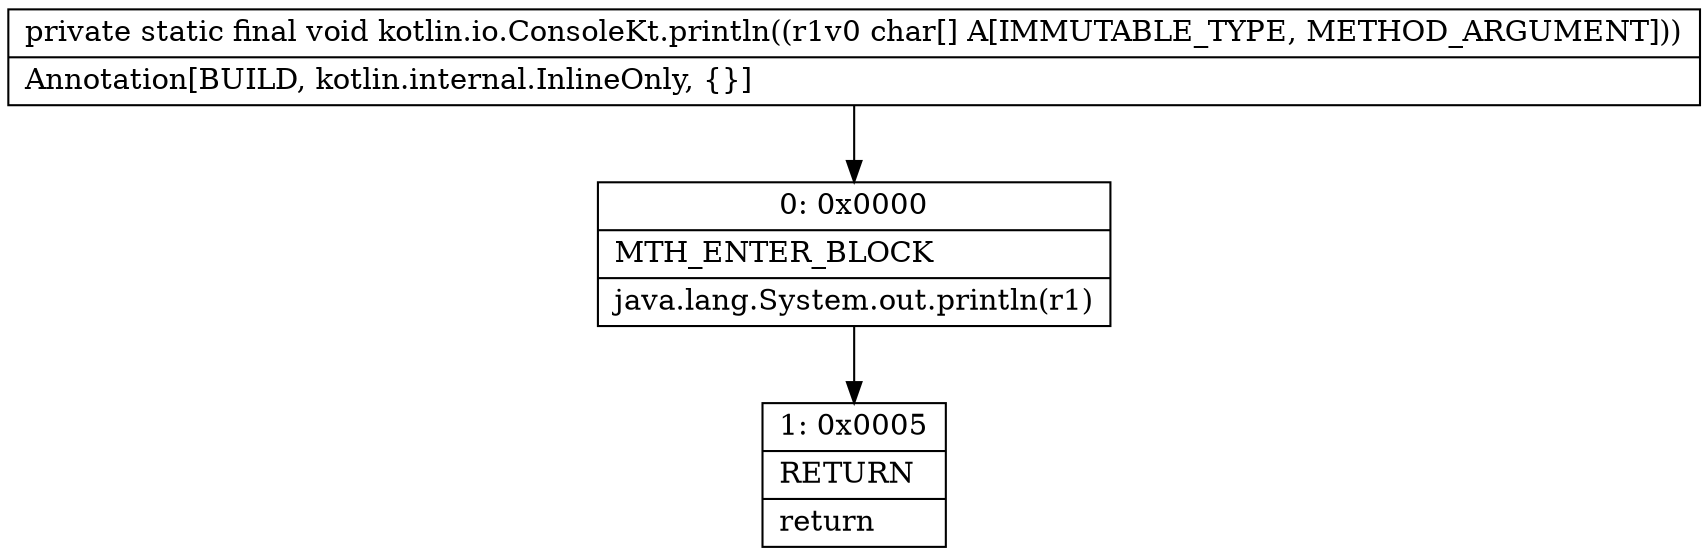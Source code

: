 digraph "CFG forkotlin.io.ConsoleKt.println([C)V" {
Node_0 [shape=record,label="{0\:\ 0x0000|MTH_ENTER_BLOCK\l|java.lang.System.out.println(r1)\l}"];
Node_1 [shape=record,label="{1\:\ 0x0005|RETURN\l|return\l}"];
MethodNode[shape=record,label="{private static final void kotlin.io.ConsoleKt.println((r1v0 char[] A[IMMUTABLE_TYPE, METHOD_ARGUMENT]))  | Annotation[BUILD, kotlin.internal.InlineOnly, \{\}]\l}"];
MethodNode -> Node_0;
Node_0 -> Node_1;
}

